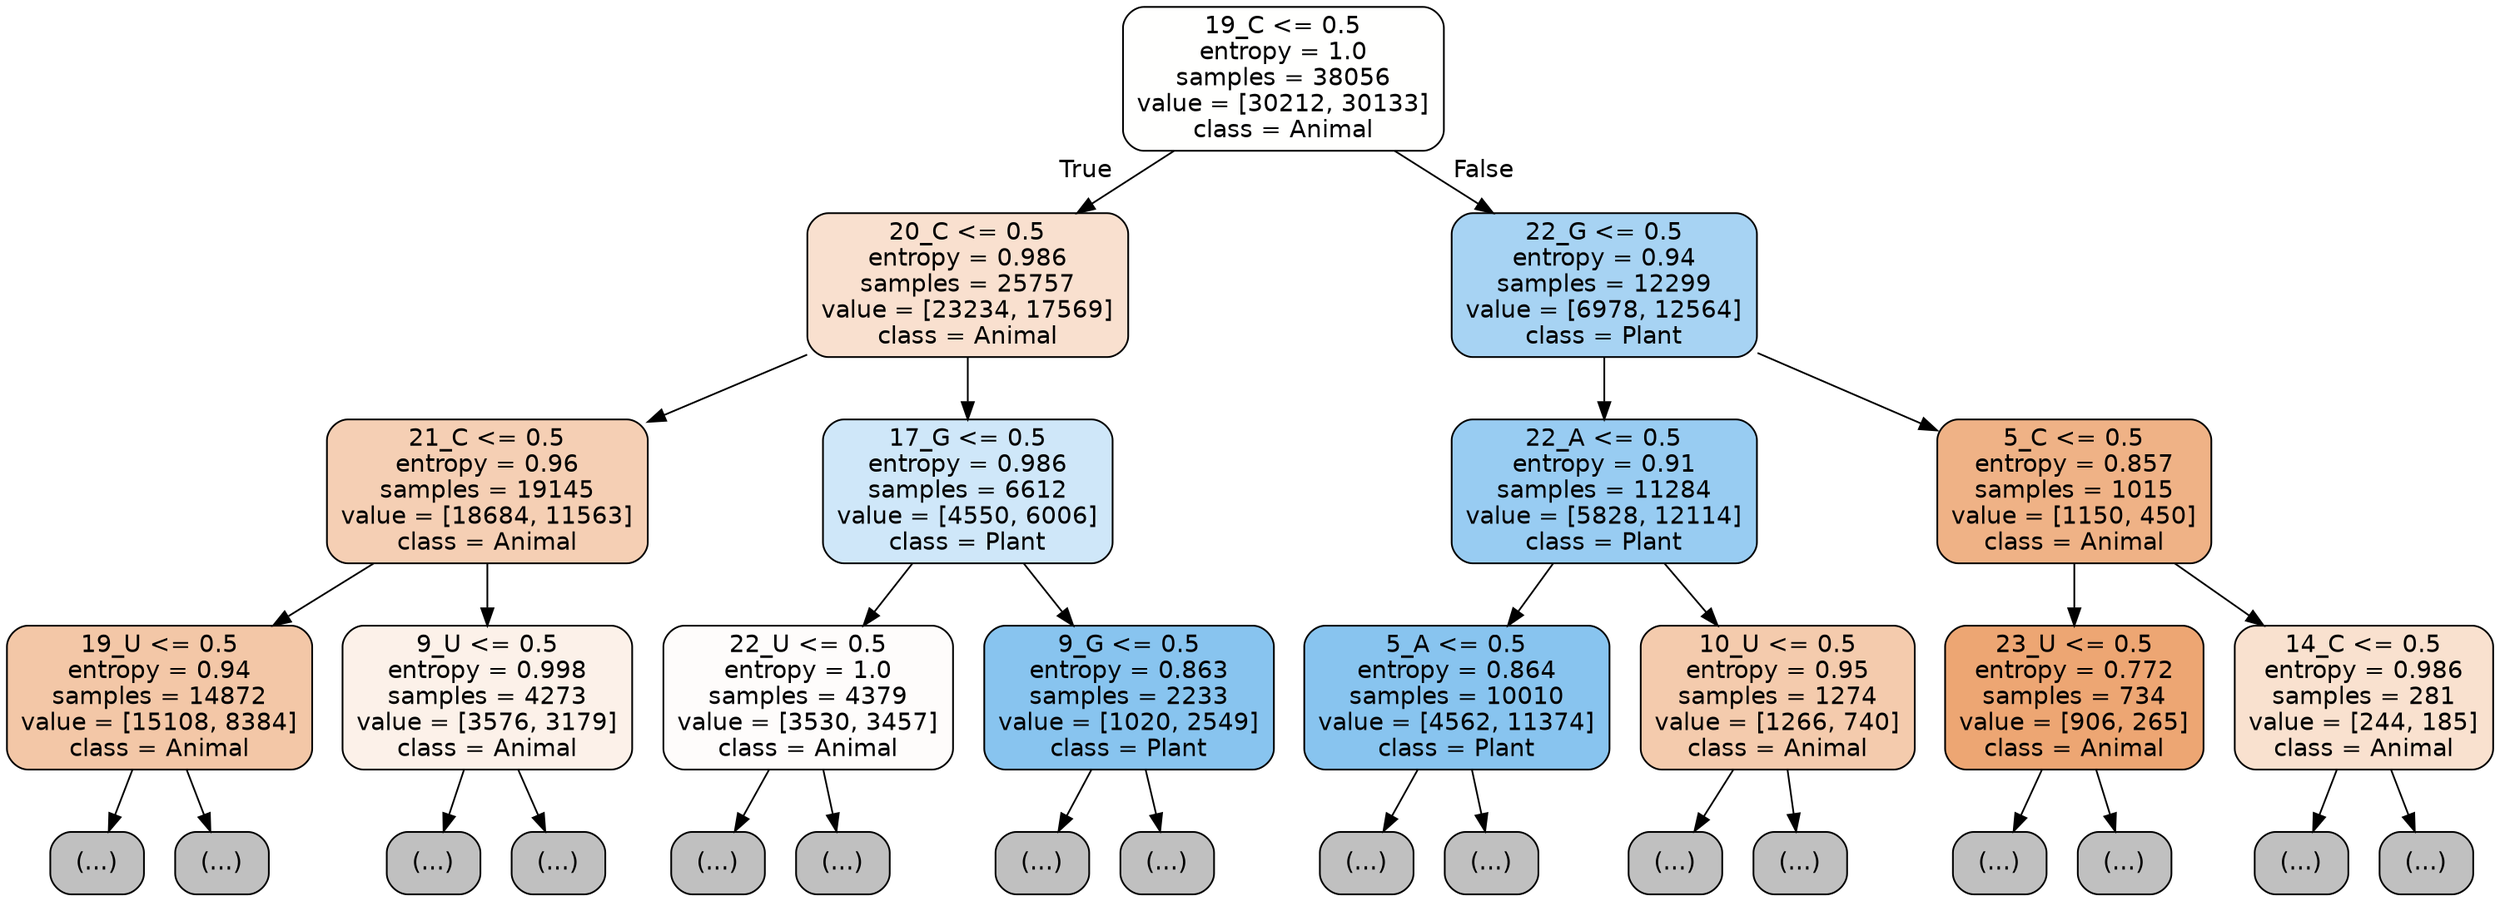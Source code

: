digraph Tree {
node [shape=box, style="filled, rounded", color="black", fontname="helvetica"] ;
edge [fontname="helvetica"] ;
0 [label="19_C <= 0.5\nentropy = 1.0\nsamples = 38056\nvalue = [30212, 30133]\nclass = Animal", fillcolor="#fffffe"] ;
1 [label="20_C <= 0.5\nentropy = 0.986\nsamples = 25757\nvalue = [23234, 17569]\nclass = Animal", fillcolor="#f9e0cf"] ;
0 -> 1 [labeldistance=2.5, labelangle=45, headlabel="True"] ;
2 [label="21_C <= 0.5\nentropy = 0.96\nsamples = 19145\nvalue = [18684, 11563]\nclass = Animal", fillcolor="#f5cfb4"] ;
1 -> 2 ;
3 [label="19_U <= 0.5\nentropy = 0.94\nsamples = 14872\nvalue = [15108, 8384]\nclass = Animal", fillcolor="#f3c7a7"] ;
2 -> 3 ;
4 [label="(...)", fillcolor="#C0C0C0"] ;
3 -> 4 ;
5057 [label="(...)", fillcolor="#C0C0C0"] ;
3 -> 5057 ;
7636 [label="9_U <= 0.5\nentropy = 0.998\nsamples = 4273\nvalue = [3576, 3179]\nclass = Animal", fillcolor="#fcf1e9"] ;
2 -> 7636 ;
7637 [label="(...)", fillcolor="#C0C0C0"] ;
7636 -> 7637 ;
9172 [label="(...)", fillcolor="#C0C0C0"] ;
7636 -> 9172 ;
9745 [label="17_G <= 0.5\nentropy = 0.986\nsamples = 6612\nvalue = [4550, 6006]\nclass = Plant", fillcolor="#cfe7f9"] ;
1 -> 9745 ;
9746 [label="22_U <= 0.5\nentropy = 1.0\nsamples = 4379\nvalue = [3530, 3457]\nclass = Animal", fillcolor="#fefcfb"] ;
9745 -> 9746 ;
9747 [label="(...)", fillcolor="#C0C0C0"] ;
9746 -> 9747 ;
11672 [label="(...)", fillcolor="#C0C0C0"] ;
9746 -> 11672 ;
11917 [label="9_G <= 0.5\nentropy = 0.863\nsamples = 2233\nvalue = [1020, 2549]\nclass = Plant", fillcolor="#88c4ef"] ;
9745 -> 11917 ;
11918 [label="(...)", fillcolor="#C0C0C0"] ;
11917 -> 11918 ;
12465 [label="(...)", fillcolor="#C0C0C0"] ;
11917 -> 12465 ;
12686 [label="22_G <= 0.5\nentropy = 0.94\nsamples = 12299\nvalue = [6978, 12564]\nclass = Plant", fillcolor="#a7d3f3"] ;
0 -> 12686 [labeldistance=2.5, labelangle=-45, headlabel="False"] ;
12687 [label="22_A <= 0.5\nentropy = 0.91\nsamples = 11284\nvalue = [5828, 12114]\nclass = Plant", fillcolor="#98ccf2"] ;
12686 -> 12687 ;
12688 [label="5_A <= 0.5\nentropy = 0.864\nsamples = 10010\nvalue = [4562, 11374]\nclass = Plant", fillcolor="#88c4ef"] ;
12687 -> 12688 ;
12689 [label="(...)", fillcolor="#C0C0C0"] ;
12688 -> 12689 ;
15086 [label="(...)", fillcolor="#C0C0C0"] ;
12688 -> 15086 ;
15849 [label="10_U <= 0.5\nentropy = 0.95\nsamples = 1274\nvalue = [1266, 740]\nclass = Animal", fillcolor="#f4cbad"] ;
12687 -> 15849 ;
15850 [label="(...)", fillcolor="#C0C0C0"] ;
15849 -> 15850 ;
16265 [label="(...)", fillcolor="#C0C0C0"] ;
15849 -> 16265 ;
16388 [label="5_C <= 0.5\nentropy = 0.857\nsamples = 1015\nvalue = [1150, 450]\nclass = Animal", fillcolor="#efb286"] ;
12686 -> 16388 ;
16389 [label="23_U <= 0.5\nentropy = 0.772\nsamples = 734\nvalue = [906, 265]\nclass = Animal", fillcolor="#eda673"] ;
16388 -> 16389 ;
16390 [label="(...)", fillcolor="#C0C0C0"] ;
16389 -> 16390 ;
16701 [label="(...)", fillcolor="#C0C0C0"] ;
16389 -> 16701 ;
16724 [label="14_C <= 0.5\nentropy = 0.986\nsamples = 281\nvalue = [244, 185]\nclass = Animal", fillcolor="#f9e1cf"] ;
16388 -> 16724 ;
16725 [label="(...)", fillcolor="#C0C0C0"] ;
16724 -> 16725 ;
16816 [label="(...)", fillcolor="#C0C0C0"] ;
16724 -> 16816 ;
}